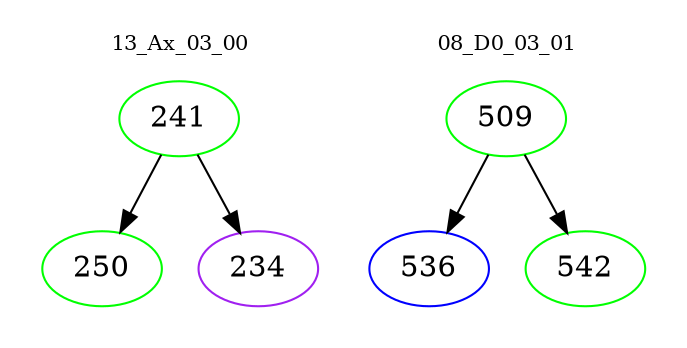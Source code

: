 digraph{
subgraph cluster_0 {
color = white
label = "13_Ax_03_00";
fontsize=10;
T0_241 [label="241", color="green"]
T0_241 -> T0_250 [color="black"]
T0_250 [label="250", color="green"]
T0_241 -> T0_234 [color="black"]
T0_234 [label="234", color="purple"]
}
subgraph cluster_1 {
color = white
label = "08_D0_03_01";
fontsize=10;
T1_509 [label="509", color="green"]
T1_509 -> T1_536 [color="black"]
T1_536 [label="536", color="blue"]
T1_509 -> T1_542 [color="black"]
T1_542 [label="542", color="green"]
}
}
